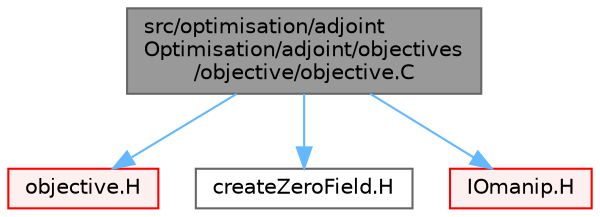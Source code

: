 digraph "src/optimisation/adjointOptimisation/adjoint/objectives/objective/objective.C"
{
 // LATEX_PDF_SIZE
  bgcolor="transparent";
  edge [fontname=Helvetica,fontsize=10,labelfontname=Helvetica,labelfontsize=10];
  node [fontname=Helvetica,fontsize=10,shape=box,height=0.2,width=0.4];
  Node1 [id="Node000001",label="src/optimisation/adjoint\lOptimisation/adjoint/objectives\l/objective/objective.C",height=0.2,width=0.4,color="gray40", fillcolor="grey60", style="filled", fontcolor="black",tooltip=" "];
  Node1 -> Node2 [id="edge1_Node000001_Node000002",color="steelblue1",style="solid",tooltip=" "];
  Node2 [id="Node000002",label="objective.H",height=0.2,width=0.4,color="red", fillcolor="#FFF0F0", style="filled",URL="$objective_8H.html",tooltip=" "];
  Node1 -> Node406 [id="edge2_Node000001_Node000406",color="steelblue1",style="solid",tooltip=" "];
  Node406 [id="Node000406",label="createZeroField.H",height=0.2,width=0.4,color="grey40", fillcolor="white", style="filled",URL="$createZeroField_8H.html",tooltip=" "];
  Node1 -> Node407 [id="edge3_Node000001_Node000407",color="steelblue1",style="solid",tooltip=" "];
  Node407 [id="Node000407",label="IOmanip.H",height=0.2,width=0.4,color="red", fillcolor="#FFF0F0", style="filled",URL="$IOmanip_8H.html",tooltip="Istream and Ostream manipulators taking arguments."];
}
